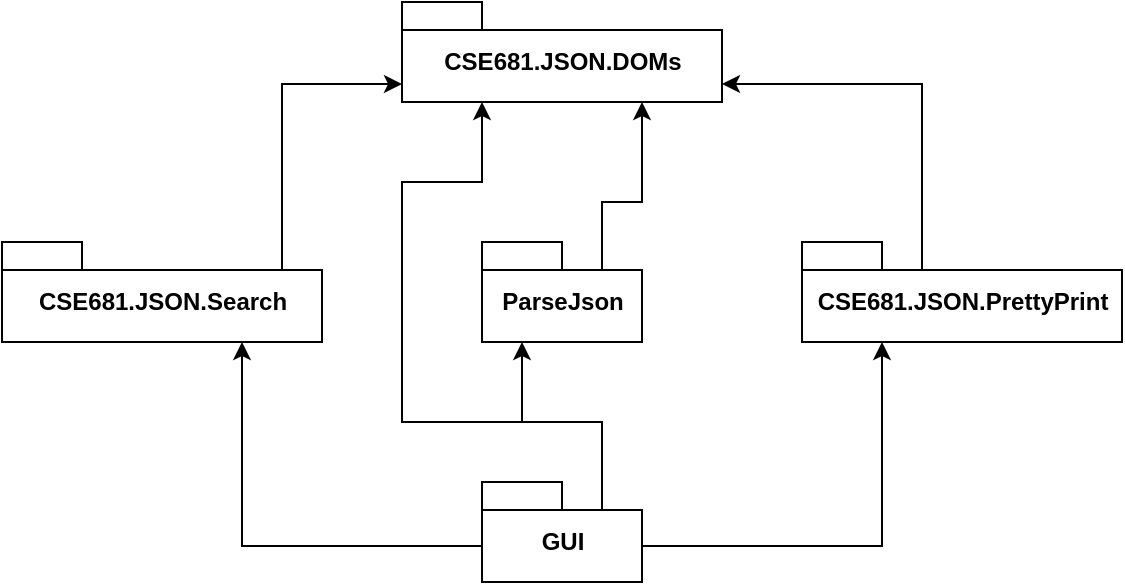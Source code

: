 <mxfile version="16.4.5" type="github">
  <diagram id="H0Jvm50cED_hEzultajU" name="Page-1">
    <mxGraphModel dx="1422" dy="786" grid="1" gridSize="10" guides="1" tooltips="1" connect="1" arrows="1" fold="1" page="1" pageScale="1" pageWidth="850" pageHeight="1100" math="0" shadow="0">
      <root>
        <mxCell id="0" />
        <mxCell id="1" parent="0" />
        <mxCell id="QBnIUNVr5WJXTPOXXDId-1" value="CSE681.JSON.DOMs" style="shape=folder;fontStyle=1;spacingTop=10;tabWidth=40;tabHeight=14;tabPosition=left;html=1;" vertex="1" parent="1">
          <mxGeometry x="280" y="110" width="160" height="50" as="geometry" />
        </mxCell>
        <mxCell id="QBnIUNVr5WJXTPOXXDId-12" style="edgeStyle=orthogonalEdgeStyle;rounded=0;orthogonalLoop=1;jettySize=auto;html=1;exitX=0;exitY=0;exitDx=60;exitDy=14;exitPerimeter=0;entryX=0.75;entryY=1;entryDx=0;entryDy=0;entryPerimeter=0;" edge="1" parent="1" source="QBnIUNVr5WJXTPOXXDId-2" target="QBnIUNVr5WJXTPOXXDId-1">
          <mxGeometry relative="1" as="geometry">
            <Array as="points">
              <mxPoint x="380" y="210" />
              <mxPoint x="400" y="210" />
            </Array>
          </mxGeometry>
        </mxCell>
        <mxCell id="QBnIUNVr5WJXTPOXXDId-2" value="ParseJson" style="shape=folder;fontStyle=1;spacingTop=10;tabWidth=40;tabHeight=14;tabPosition=left;html=1;" vertex="1" parent="1">
          <mxGeometry x="320" y="230" width="80" height="50" as="geometry" />
        </mxCell>
        <mxCell id="QBnIUNVr5WJXTPOXXDId-11" style="edgeStyle=orthogonalEdgeStyle;rounded=0;orthogonalLoop=1;jettySize=auto;html=1;exitX=0;exitY=0;exitDx=60;exitDy=14;exitPerimeter=0;entryX=0;entryY=0;entryDx=160;entryDy=41;entryPerimeter=0;" edge="1" parent="1" source="QBnIUNVr5WJXTPOXXDId-3" target="QBnIUNVr5WJXTPOXXDId-1">
          <mxGeometry relative="1" as="geometry">
            <mxPoint x="550" y="140" as="targetPoint" />
            <Array as="points">
              <mxPoint x="540" y="151" />
            </Array>
          </mxGeometry>
        </mxCell>
        <mxCell id="QBnIUNVr5WJXTPOXXDId-3" value="CSE681.JSON.PrettyPrint" style="shape=folder;fontStyle=1;spacingTop=10;tabWidth=40;tabHeight=14;tabPosition=left;html=1;" vertex="1" parent="1">
          <mxGeometry x="480" y="230" width="160" height="50" as="geometry" />
        </mxCell>
        <mxCell id="QBnIUNVr5WJXTPOXXDId-6" style="edgeStyle=orthogonalEdgeStyle;rounded=0;orthogonalLoop=1;jettySize=auto;html=1;exitX=0;exitY=0;exitDx=60;exitDy=14;exitPerimeter=0;entryX=0;entryY=0;entryDx=0;entryDy=41;entryPerimeter=0;" edge="1" parent="1" source="QBnIUNVr5WJXTPOXXDId-4" target="QBnIUNVr5WJXTPOXXDId-1">
          <mxGeometry relative="1" as="geometry">
            <Array as="points">
              <mxPoint x="220" y="151" />
            </Array>
          </mxGeometry>
        </mxCell>
        <mxCell id="QBnIUNVr5WJXTPOXXDId-4" value="CSE681.JSON.Search" style="shape=folder;fontStyle=1;spacingTop=10;tabWidth=40;tabHeight=14;tabPosition=left;html=1;" vertex="1" parent="1">
          <mxGeometry x="80" y="230" width="160" height="50" as="geometry" />
        </mxCell>
        <mxCell id="QBnIUNVr5WJXTPOXXDId-7" style="edgeStyle=orthogonalEdgeStyle;rounded=0;orthogonalLoop=1;jettySize=auto;html=1;exitX=0;exitY=0;exitDx=60;exitDy=14;exitPerimeter=0;entryX=0.25;entryY=1;entryDx=0;entryDy=0;entryPerimeter=0;" edge="1" parent="1" source="QBnIUNVr5WJXTPOXXDId-5" target="QBnIUNVr5WJXTPOXXDId-1">
          <mxGeometry relative="1" as="geometry">
            <mxPoint x="240" y="230" as="targetPoint" />
            <Array as="points">
              <mxPoint x="380" y="320" />
              <mxPoint x="280" y="320" />
              <mxPoint x="280" y="200" />
              <mxPoint x="320" y="200" />
            </Array>
          </mxGeometry>
        </mxCell>
        <mxCell id="QBnIUNVr5WJXTPOXXDId-8" style="edgeStyle=orthogonalEdgeStyle;rounded=0;orthogonalLoop=1;jettySize=auto;html=1;exitX=0;exitY=0;exitDx=60;exitDy=14;exitPerimeter=0;entryX=0.25;entryY=1;entryDx=0;entryDy=0;entryPerimeter=0;" edge="1" parent="1" source="QBnIUNVr5WJXTPOXXDId-5" target="QBnIUNVr5WJXTPOXXDId-2">
          <mxGeometry relative="1" as="geometry">
            <Array as="points">
              <mxPoint x="380" y="320" />
              <mxPoint x="340" y="320" />
            </Array>
          </mxGeometry>
        </mxCell>
        <mxCell id="QBnIUNVr5WJXTPOXXDId-9" style="edgeStyle=orthogonalEdgeStyle;rounded=0;orthogonalLoop=1;jettySize=auto;html=1;exitX=0;exitY=0;exitDx=80;exitDy=32;exitPerimeter=0;entryX=0.25;entryY=1;entryDx=0;entryDy=0;entryPerimeter=0;" edge="1" parent="1" source="QBnIUNVr5WJXTPOXXDId-5" target="QBnIUNVr5WJXTPOXXDId-3">
          <mxGeometry relative="1" as="geometry">
            <mxPoint x="490" y="440" as="targetPoint" />
          </mxGeometry>
        </mxCell>
        <mxCell id="QBnIUNVr5WJXTPOXXDId-10" style="edgeStyle=orthogonalEdgeStyle;rounded=0;orthogonalLoop=1;jettySize=auto;html=1;exitX=0;exitY=0;exitDx=0;exitDy=32;exitPerimeter=0;entryX=0.75;entryY=1;entryDx=0;entryDy=0;entryPerimeter=0;" edge="1" parent="1" source="QBnIUNVr5WJXTPOXXDId-5" target="QBnIUNVr5WJXTPOXXDId-4">
          <mxGeometry relative="1" as="geometry" />
        </mxCell>
        <mxCell id="QBnIUNVr5WJXTPOXXDId-5" value="GUI" style="shape=folder;fontStyle=1;spacingTop=10;tabWidth=40;tabHeight=14;tabPosition=left;html=1;" vertex="1" parent="1">
          <mxGeometry x="320" y="350" width="80" height="50" as="geometry" />
        </mxCell>
      </root>
    </mxGraphModel>
  </diagram>
</mxfile>
